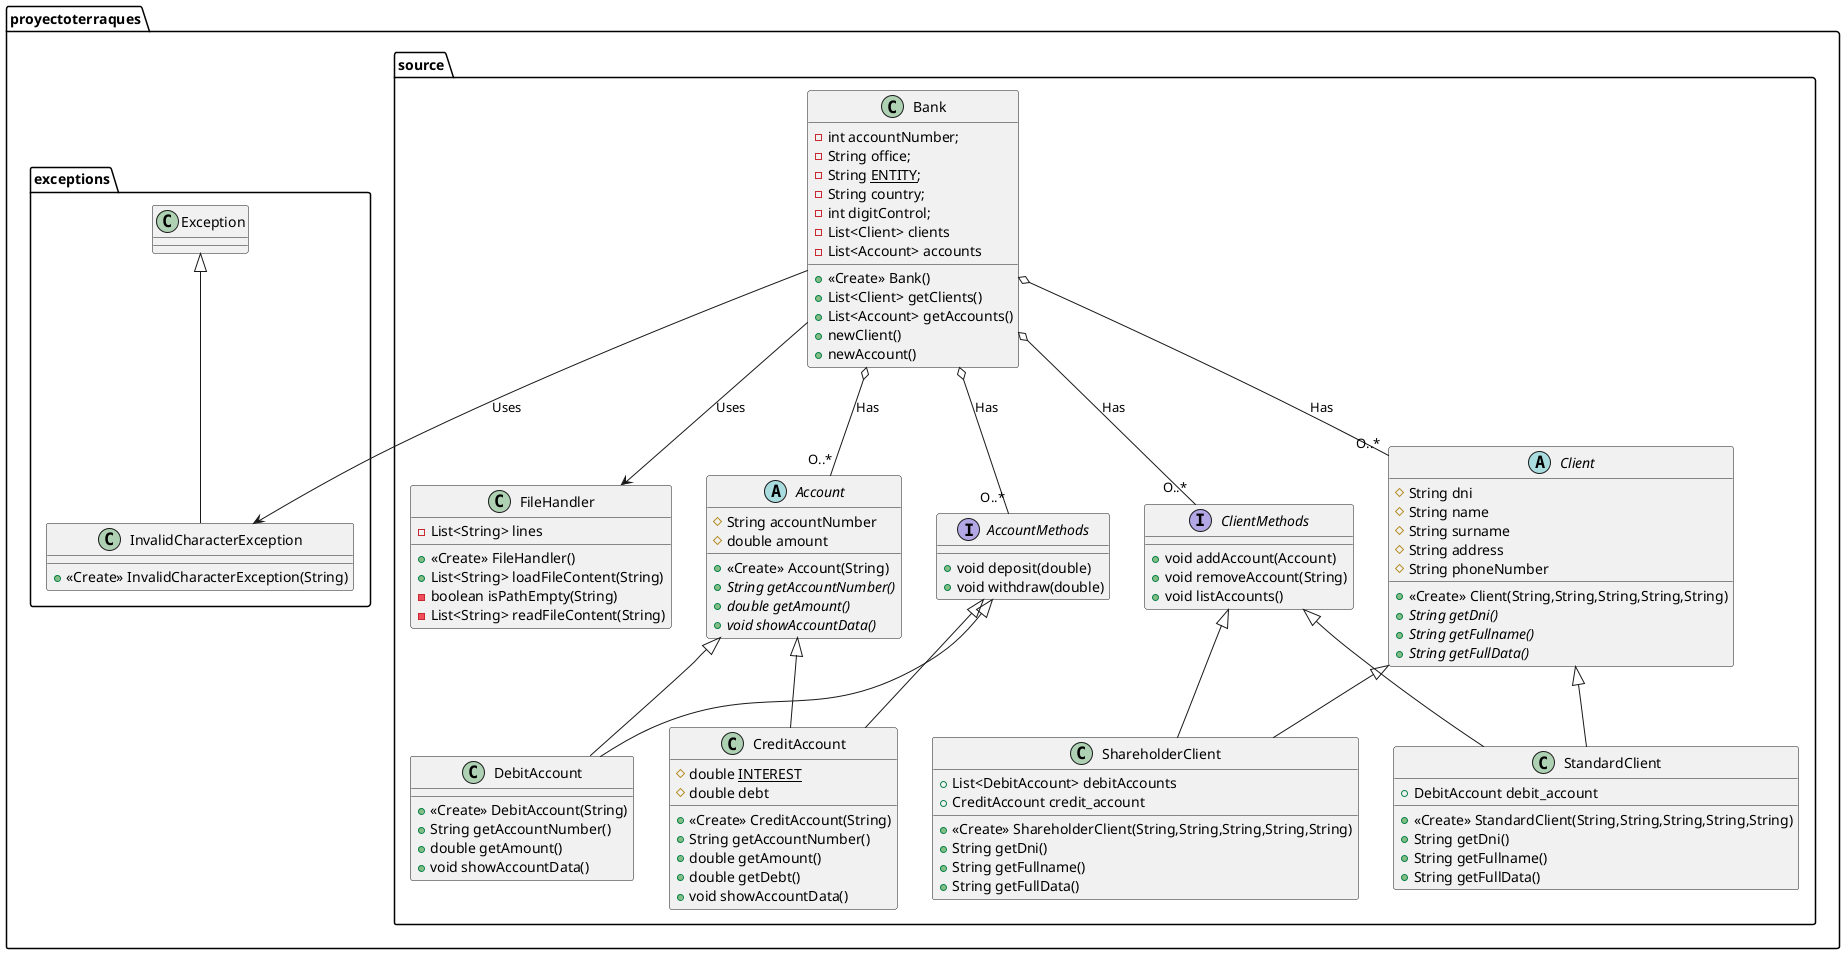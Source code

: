 @startuml


class proyectoterraques.source.Bank {
- int accountNumber;
- String office;
- String <u>ENTITY</u>;
- String country;
- int digitControl;
- List<Client> clients
- List<Account> accounts
+ <<Create>> Bank()
+ List<Client> getClients()
+ List<Account> getAccounts()
+ newClient()
+ newAccount()

}

abstract class proyectoterraques.source.Client {
# String dni
# String name
# String surname
# String address
# String phoneNumber
+ <<Create>> Client(String,String,String,String,String)
+ {abstract}String getDni()
+ {abstract}String getFullname()
+ {abstract}String getFullData()
}

class proyectoterraques.source.ShareholderClient {
+ <<Create>> ShareholderClient(String,String,String,String,String)
+ String getDni()
+ String getFullname()
+ String getFullData()
+ List<DebitAccount> debitAccounts
+ CreditAccount credit_account
}

class proyectoterraques.source.StandardClient {
+ <<Create>> StandardClient(String,String,String,String,String)
+ String getDni()
+ String getFullname()
+ String getFullData()
+ DebitAccount debit_account
}

abstract class proyectoterraques.source.Account {
#  String accountNumber
#  double amount
+ <<Create>> Account(String)
+ {abstract} String getAccountNumber()
+ {abstract} double getAmount()
+ {abstract} void showAccountData()

}

interface proyectoterraques.source.AccountMethods {
+ void deposit(double)
+ void withdraw(double)


}

interface proyectoterraques.source.ClientMethods {
+void addAccount(Account)
+void removeAccount(String)
+void listAccounts()

}

class proyectoterraques.source.DebitAccount {
+ <<Create>> DebitAccount(String)
+ String getAccountNumber()
+ double getAmount()
+ void showAccountData()


}

class proyectoterraques.source.CreditAccount {
# double <u>INTEREST</u>
# double debt
+ <<Create>> CreditAccount(String)
+ String getAccountNumber()
+ double getAmount()
+ double getDebt()
+ void showAccountData()


}

class proyectoterraques.source.FileHandler {
- List<String> lines
+ <<Create>> FileHandler()
+ List<String> loadFileContent(String)
- boolean isPathEmpty(String)
- List<String> readFileContent(String)
}

class proyectoterraques.exceptions.Exception{

}

class proyectoterraques.exceptions.InvalidCharacterException{
+ <<Create>> InvalidCharacterException(String)

}

proyectoterraques.source.Bank o-- "O..*" proyectoterraques.source.Account : Has
proyectoterraques.source.Bank o-- "O..*" proyectoterraques.source.Client : Has
proyectoterraques.source.Bank o-- "O..*" proyectoterraques.source.AccountMethods : Has
proyectoterraques.source.Bank o-- "O..*" proyectoterraques.source.ClientMethods : Has
proyectoterraques.source.Client <|-- proyectoterraques.source.ShareholderClient
proyectoterraques.source.ClientMethods <|-- proyectoterraques.source.ShareholderClient
proyectoterraques.source.Account <|-- proyectoterraques.source.DebitAccount
proyectoterraques.source.AccountMethods <|-- proyectoterraques.source.DebitAccount
proyectoterraques.source.Client <|-- proyectoterraques.source.StandardClient
proyectoterraques.source.ClientMethods <|-- proyectoterraques.source.StandardClient
proyectoterraques.source.Account <|-- proyectoterraques.source.CreditAccount
proyectoterraques.source.AccountMethods <|-- proyectoterraques.source.CreditAccount
proyectoterraques.source.Bank --> proyectoterraques.source.FileHandler : Uses
proyectoterraques.source.Bank --> proyectoterraques.exceptions.InvalidCharacterException : Uses
proyectoterraques.exceptions.Exception <|-- proyectoterraques.exceptions.InvalidCharacterException
@enduml